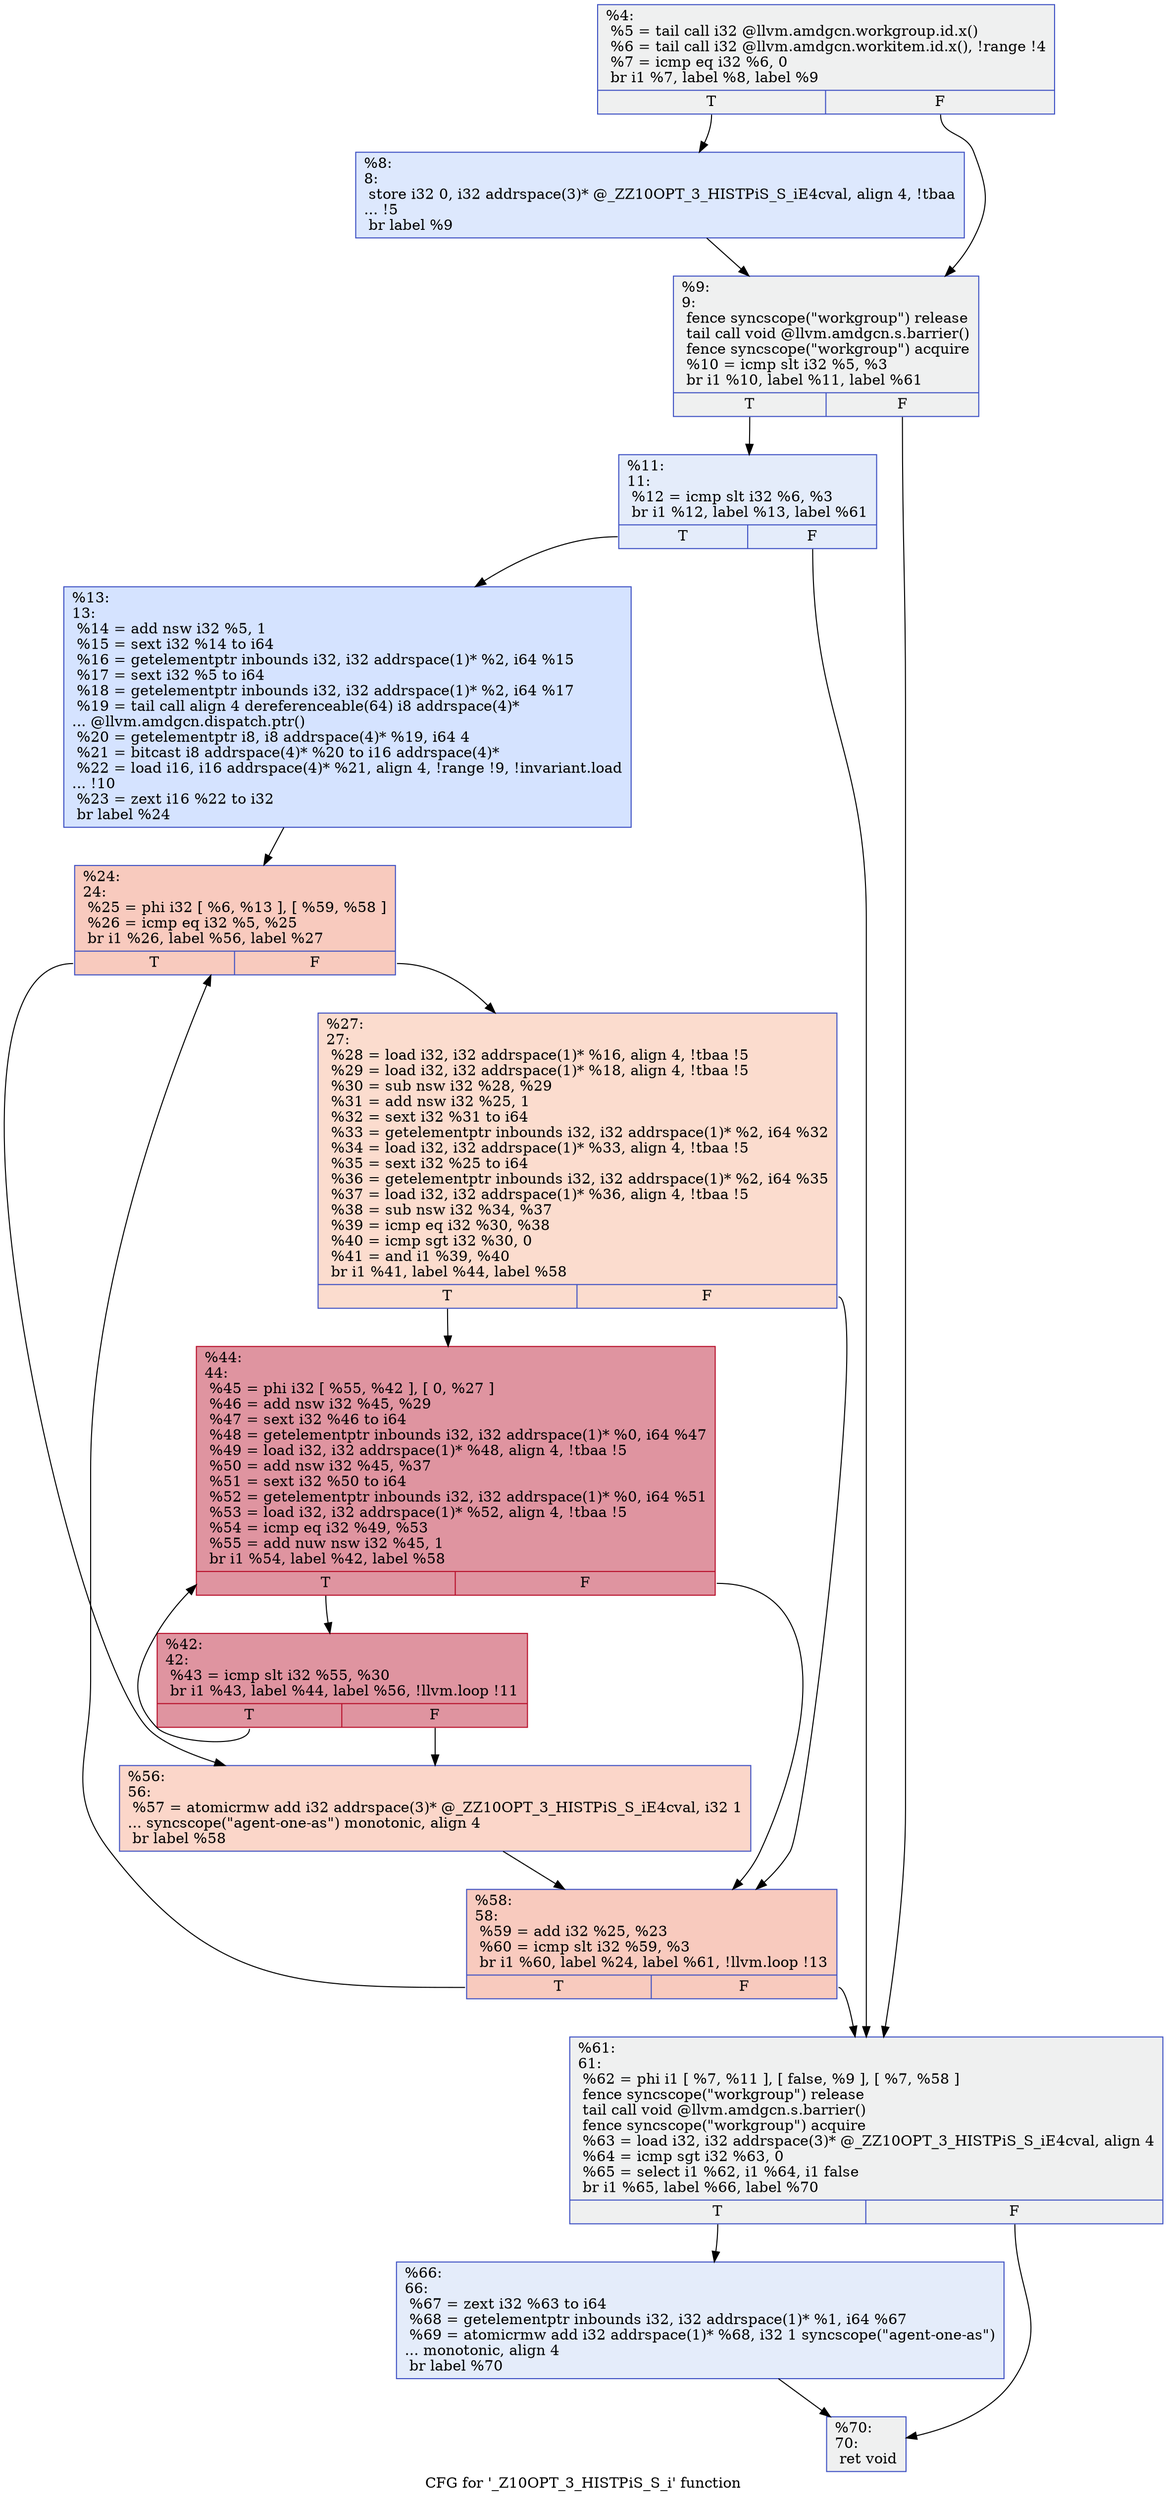 digraph "CFG for '_Z10OPT_3_HISTPiS_S_i' function" {
	label="CFG for '_Z10OPT_3_HISTPiS_S_i' function";

	Node0x60cc250 [shape=record,color="#3d50c3ff", style=filled, fillcolor="#dbdcde70",label="{%4:\l  %5 = tail call i32 @llvm.amdgcn.workgroup.id.x()\l  %6 = tail call i32 @llvm.amdgcn.workitem.id.x(), !range !4\l  %7 = icmp eq i32 %6, 0\l  br i1 %7, label %8, label %9\l|{<s0>T|<s1>F}}"];
	Node0x60cc250:s0 -> Node0x60cd8b0;
	Node0x60cc250:s1 -> Node0x60cd940;
	Node0x60cd8b0 [shape=record,color="#3d50c3ff", style=filled, fillcolor="#b2ccfb70",label="{%8:\l8:                                                \l  store i32 0, i32 addrspace(3)* @_ZZ10OPT_3_HISTPiS_S_iE4cval, align 4, !tbaa\l... !5\l  br label %9\l}"];
	Node0x60cd8b0 -> Node0x60cd940;
	Node0x60cd940 [shape=record,color="#3d50c3ff", style=filled, fillcolor="#dbdcde70",label="{%9:\l9:                                                \l  fence syncscope(\"workgroup\") release\l  tail call void @llvm.amdgcn.s.barrier()\l  fence syncscope(\"workgroup\") acquire\l  %10 = icmp slt i32 %5, %3\l  br i1 %10, label %11, label %61\l|{<s0>T|<s1>F}}"];
	Node0x60cd940:s0 -> Node0x60ce020;
	Node0x60cd940:s1 -> Node0x60ce0b0;
	Node0x60ce020 [shape=record,color="#3d50c3ff", style=filled, fillcolor="#c1d4f470",label="{%11:\l11:                                               \l  %12 = icmp slt i32 %6, %3\l  br i1 %12, label %13, label %61\l|{<s0>T|<s1>F}}"];
	Node0x60ce020:s0 -> Node0x60ce280;
	Node0x60ce020:s1 -> Node0x60ce0b0;
	Node0x60ce280 [shape=record,color="#3d50c3ff", style=filled, fillcolor="#a1c0ff70",label="{%13:\l13:                                               \l  %14 = add nsw i32 %5, 1\l  %15 = sext i32 %14 to i64\l  %16 = getelementptr inbounds i32, i32 addrspace(1)* %2, i64 %15\l  %17 = sext i32 %5 to i64\l  %18 = getelementptr inbounds i32, i32 addrspace(1)* %2, i64 %17\l  %19 = tail call align 4 dereferenceable(64) i8 addrspace(4)*\l... @llvm.amdgcn.dispatch.ptr()\l  %20 = getelementptr i8, i8 addrspace(4)* %19, i64 4\l  %21 = bitcast i8 addrspace(4)* %20 to i16 addrspace(4)*\l  %22 = load i16, i16 addrspace(4)* %21, align 4, !range !9, !invariant.load\l... !10\l  %23 = zext i16 %22 to i32\l  br label %24\l}"];
	Node0x60ce280 -> Node0x60cee00;
	Node0x60cee00 [shape=record,color="#3d50c3ff", style=filled, fillcolor="#ef886b70",label="{%24:\l24:                                               \l  %25 = phi i32 [ %6, %13 ], [ %59, %58 ]\l  %26 = icmp eq i32 %5, %25\l  br i1 %26, label %56, label %27\l|{<s0>T|<s1>F}}"];
	Node0x60cee00:s0 -> Node0x60cf0d0;
	Node0x60cee00:s1 -> Node0x60cf160;
	Node0x60cf160 [shape=record,color="#3d50c3ff", style=filled, fillcolor="#f7af9170",label="{%27:\l27:                                               \l  %28 = load i32, i32 addrspace(1)* %16, align 4, !tbaa !5\l  %29 = load i32, i32 addrspace(1)* %18, align 4, !tbaa !5\l  %30 = sub nsw i32 %28, %29\l  %31 = add nsw i32 %25, 1\l  %32 = sext i32 %31 to i64\l  %33 = getelementptr inbounds i32, i32 addrspace(1)* %2, i64 %32\l  %34 = load i32, i32 addrspace(1)* %33, align 4, !tbaa !5\l  %35 = sext i32 %25 to i64\l  %36 = getelementptr inbounds i32, i32 addrspace(1)* %2, i64 %35\l  %37 = load i32, i32 addrspace(1)* %36, align 4, !tbaa !5\l  %38 = sub nsw i32 %34, %37\l  %39 = icmp eq i32 %30, %38\l  %40 = icmp sgt i32 %30, 0\l  %41 = and i1 %39, %40\l  br i1 %41, label %44, label %58\l|{<s0>T|<s1>F}}"];
	Node0x60cf160:s0 -> Node0x60d0120;
	Node0x60cf160:s1 -> Node0x60cef00;
	Node0x60d0220 [shape=record,color="#b70d28ff", style=filled, fillcolor="#b70d2870",label="{%42:\l42:                                               \l  %43 = icmp slt i32 %55, %30\l  br i1 %43, label %44, label %56, !llvm.loop !11\l|{<s0>T|<s1>F}}"];
	Node0x60d0220:s0 -> Node0x60d0120;
	Node0x60d0220:s1 -> Node0x60cf0d0;
	Node0x60d0120 [shape=record,color="#b70d28ff", style=filled, fillcolor="#b70d2870",label="{%44:\l44:                                               \l  %45 = phi i32 [ %55, %42 ], [ 0, %27 ]\l  %46 = add nsw i32 %45, %29\l  %47 = sext i32 %46 to i64\l  %48 = getelementptr inbounds i32, i32 addrspace(1)* %0, i64 %47\l  %49 = load i32, i32 addrspace(1)* %48, align 4, !tbaa !5\l  %50 = add nsw i32 %45, %37\l  %51 = sext i32 %50 to i64\l  %52 = getelementptr inbounds i32, i32 addrspace(1)* %0, i64 %51\l  %53 = load i32, i32 addrspace(1)* %52, align 4, !tbaa !5\l  %54 = icmp eq i32 %49, %53\l  %55 = add nuw nsw i32 %45, 1\l  br i1 %54, label %42, label %58\l|{<s0>T|<s1>F}}"];
	Node0x60d0120:s0 -> Node0x60d0220;
	Node0x60d0120:s1 -> Node0x60cef00;
	Node0x60cf0d0 [shape=record,color="#3d50c3ff", style=filled, fillcolor="#f6a38570",label="{%56:\l56:                                               \l  %57 = atomicrmw add i32 addrspace(3)* @_ZZ10OPT_3_HISTPiS_S_iE4cval, i32 1\l... syncscope(\"agent-one-as\") monotonic, align 4\l  br label %58\l}"];
	Node0x60cf0d0 -> Node0x60cef00;
	Node0x60cef00 [shape=record,color="#3d50c3ff", style=filled, fillcolor="#ef886b70",label="{%58:\l58:                                               \l  %59 = add i32 %25, %23\l  %60 = icmp slt i32 %59, %3\l  br i1 %60, label %24, label %61, !llvm.loop !13\l|{<s0>T|<s1>F}}"];
	Node0x60cef00:s0 -> Node0x60cee00;
	Node0x60cef00:s1 -> Node0x60ce0b0;
	Node0x60ce0b0 [shape=record,color="#3d50c3ff", style=filled, fillcolor="#dbdcde70",label="{%61:\l61:                                               \l  %62 = phi i1 [ %7, %11 ], [ false, %9 ], [ %7, %58 ]\l  fence syncscope(\"workgroup\") release\l  tail call void @llvm.amdgcn.s.barrier()\l  fence syncscope(\"workgroup\") acquire\l  %63 = load i32, i32 addrspace(3)* @_ZZ10OPT_3_HISTPiS_S_iE4cval, align 4\l  %64 = icmp sgt i32 %63, 0\l  %65 = select i1 %62, i1 %64, i1 false\l  br i1 %65, label %66, label %70\l|{<s0>T|<s1>F}}"];
	Node0x60ce0b0:s0 -> Node0x60cfbd0;
	Node0x60ce0b0:s1 -> Node0x60cfc20;
	Node0x60cfbd0 [shape=record,color="#3d50c3ff", style=filled, fillcolor="#c1d4f470",label="{%66:\l66:                                               \l  %67 = zext i32 %63 to i64\l  %68 = getelementptr inbounds i32, i32 addrspace(1)* %1, i64 %67\l  %69 = atomicrmw add i32 addrspace(1)* %68, i32 1 syncscope(\"agent-one-as\")\l... monotonic, align 4\l  br label %70\l}"];
	Node0x60cfbd0 -> Node0x60cfc20;
	Node0x60cfc20 [shape=record,color="#3d50c3ff", style=filled, fillcolor="#dbdcde70",label="{%70:\l70:                                               \l  ret void\l}"];
}
